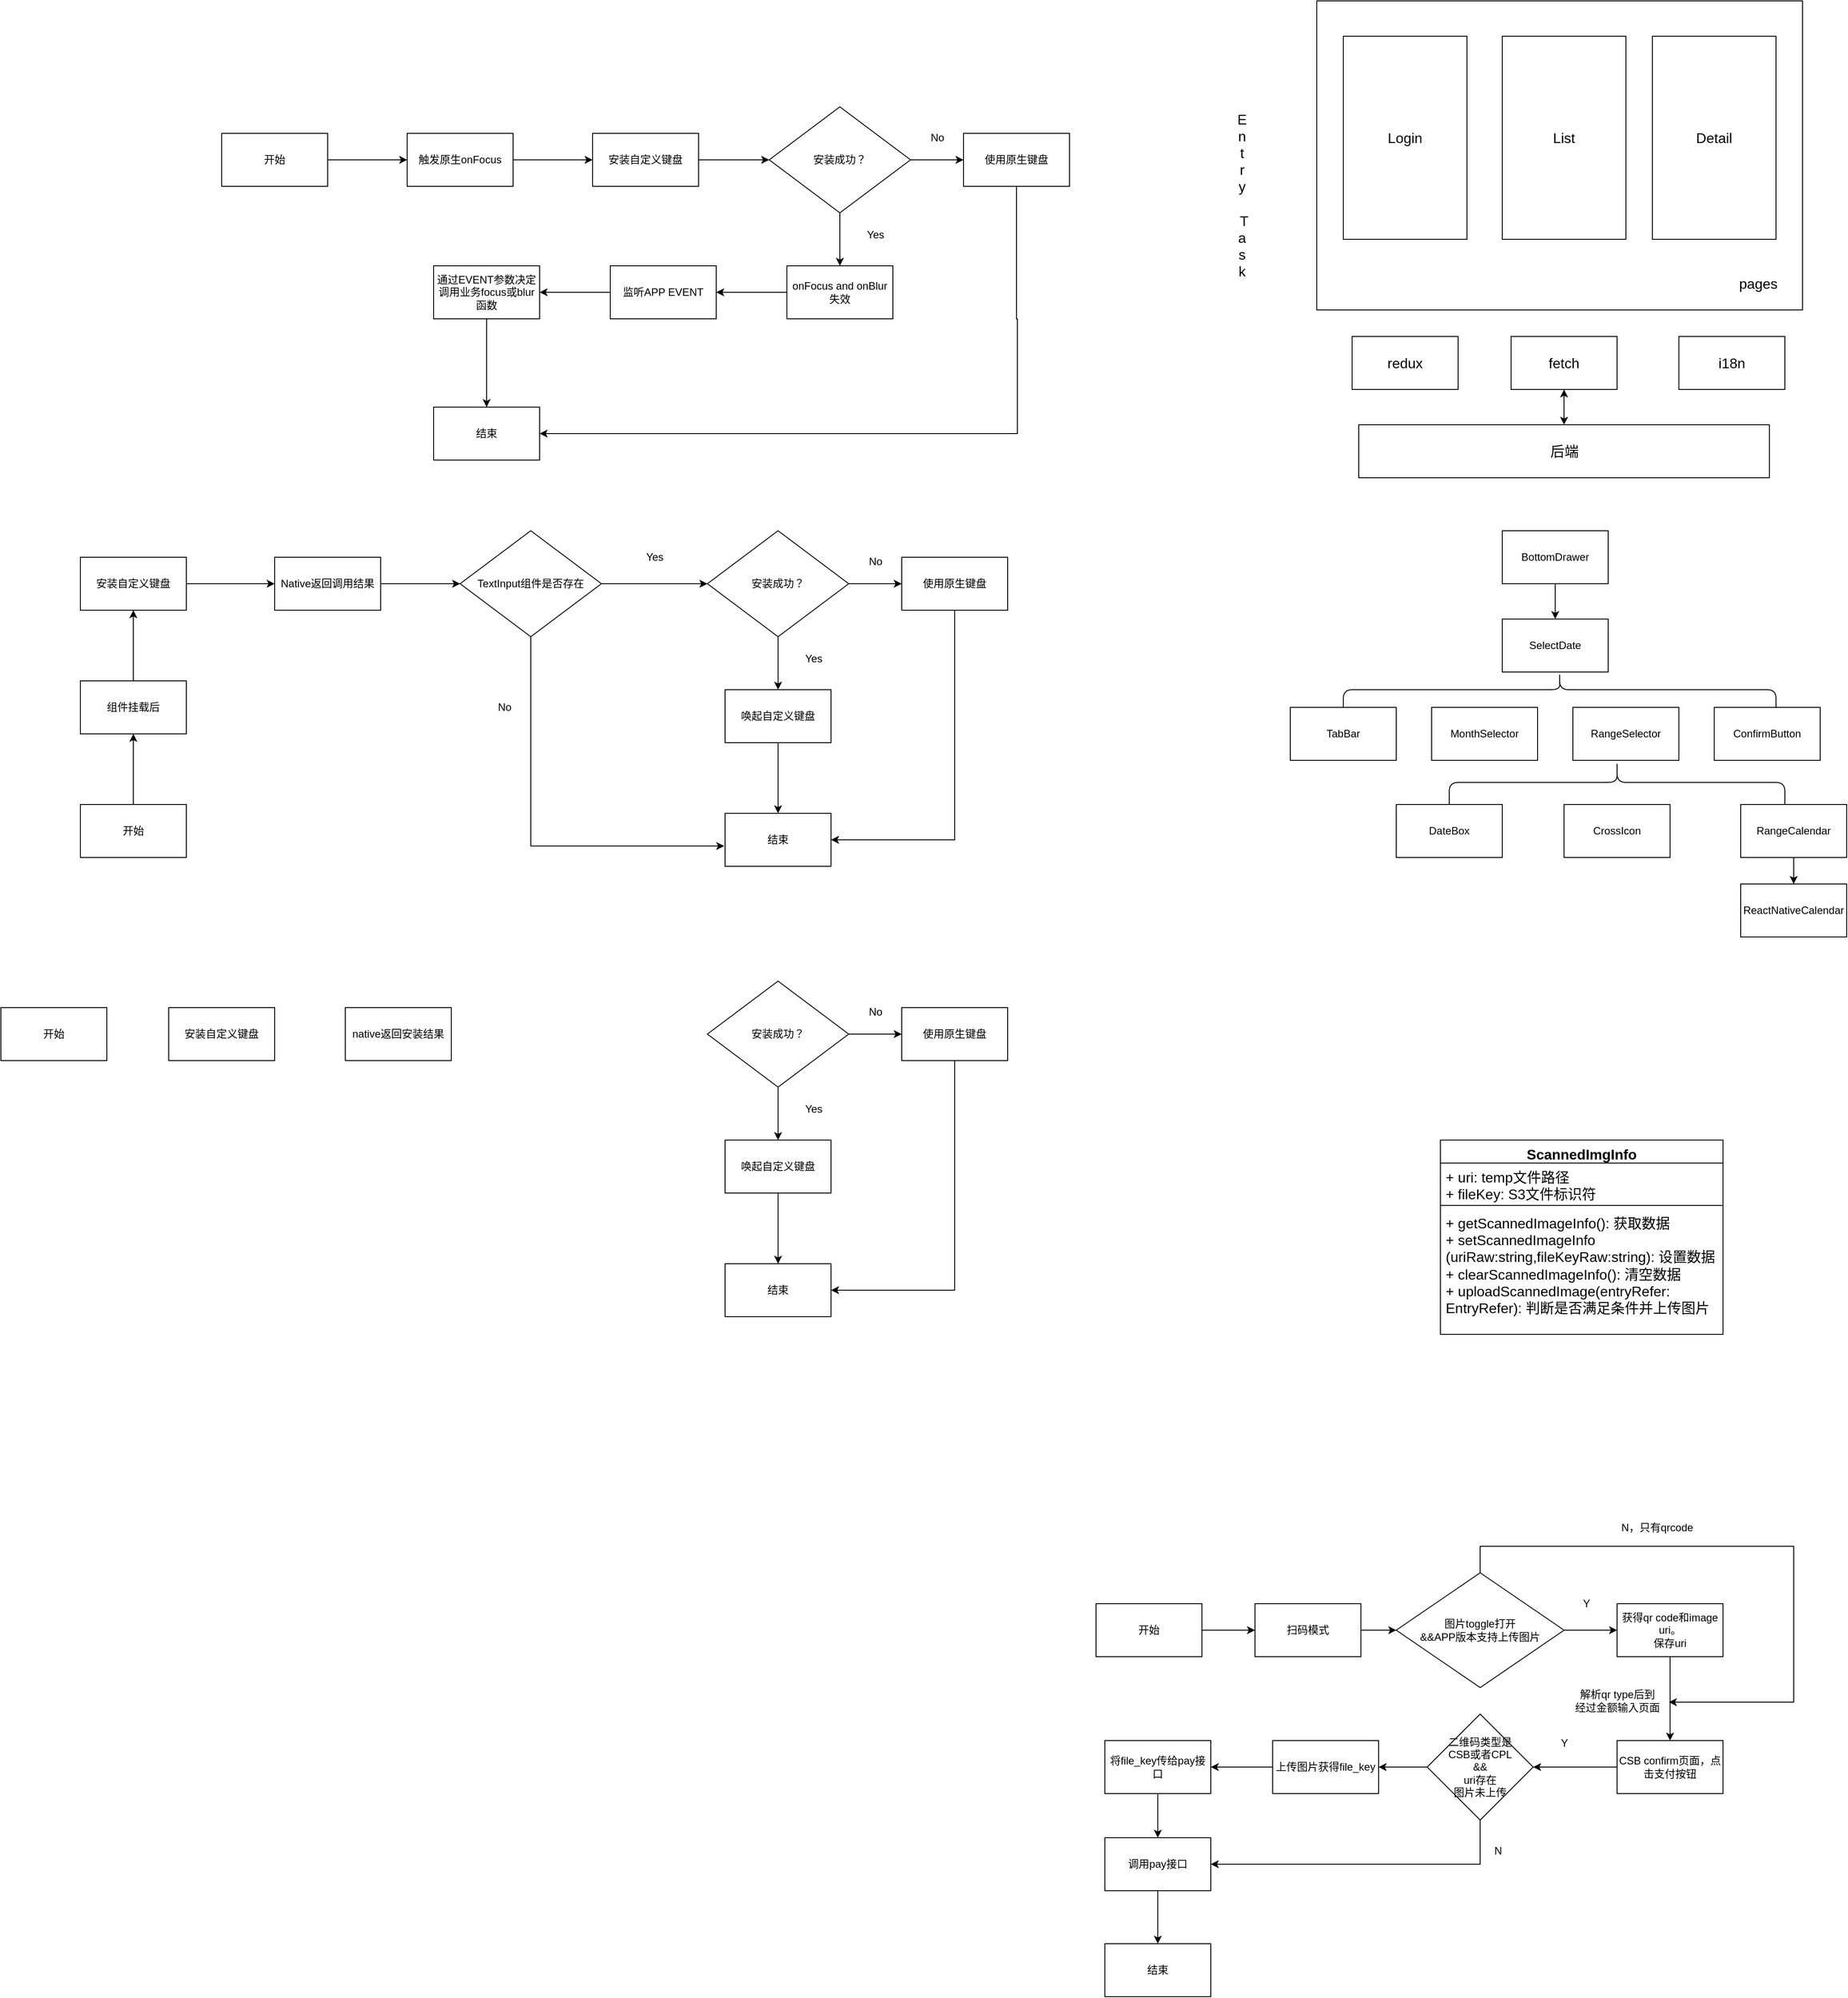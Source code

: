 <mxfile version="24.7.7">
  <diagram id="0hAP18SXrsMo2QthX8S5" name="Page-1">
    <mxGraphModel dx="2960" dy="705" grid="1" gridSize="10" guides="1" tooltips="1" connect="1" arrows="1" fold="1" page="1" pageScale="1" pageWidth="827" pageHeight="1169" math="0" shadow="0">
      <root>
        <mxCell id="0" />
        <mxCell id="1" parent="0" />
        <mxCell id="0AzlVGfA-dQduF-Cls8U-2" value="redux" style="rounded=0;whiteSpace=wrap;html=1;fontSize=16;" parent="1" vertex="1">
          <mxGeometry x="190" y="420" width="120" height="60" as="geometry" />
        </mxCell>
        <mxCell id="0AzlVGfA-dQduF-Cls8U-3" value="fetch" style="rounded=0;whiteSpace=wrap;html=1;fontSize=16;" parent="1" vertex="1">
          <mxGeometry x="370" y="420" width="120" height="60" as="geometry" />
        </mxCell>
        <mxCell id="0AzlVGfA-dQduF-Cls8U-4" value="i18n" style="rounded=0;whiteSpace=wrap;html=1;fontSize=16;" parent="1" vertex="1">
          <mxGeometry x="560" y="420" width="120" height="60" as="geometry" />
        </mxCell>
        <mxCell id="0AzlVGfA-dQduF-Cls8U-6" value="" style="rounded=0;whiteSpace=wrap;html=1;fontSize=16;" parent="1" vertex="1">
          <mxGeometry x="150" y="40" width="550" height="350" as="geometry" />
        </mxCell>
        <mxCell id="0AzlVGfA-dQduF-Cls8U-8" value="Login" style="rounded=0;whiteSpace=wrap;html=1;fontSize=16;" parent="1" vertex="1">
          <mxGeometry x="180" y="80" width="140" height="230" as="geometry" />
        </mxCell>
        <mxCell id="0AzlVGfA-dQduF-Cls8U-9" value="List" style="rounded=0;whiteSpace=wrap;html=1;fontSize=16;" parent="1" vertex="1">
          <mxGeometry x="360" y="80" width="140" height="230" as="geometry" />
        </mxCell>
        <mxCell id="0AzlVGfA-dQduF-Cls8U-10" value="Detail" style="rounded=0;whiteSpace=wrap;html=1;fontSize=16;" parent="1" vertex="1">
          <mxGeometry x="530" y="80" width="140" height="230" as="geometry" />
        </mxCell>
        <mxCell id="0AzlVGfA-dQduF-Cls8U-12" value="后端" style="rounded=0;whiteSpace=wrap;html=1;fontSize=16;" parent="1" vertex="1">
          <mxGeometry x="197.5" y="520" width="465" height="60" as="geometry" />
        </mxCell>
        <mxCell id="0AzlVGfA-dQduF-Cls8U-15" value="" style="endArrow=classic;startArrow=classic;html=1;entryX=0.5;entryY=1;entryDx=0;entryDy=0;exitX=0.5;exitY=0;exitDx=0;exitDy=0;fontSize=16;" parent="1" source="0AzlVGfA-dQduF-Cls8U-12" target="0AzlVGfA-dQduF-Cls8U-3" edge="1">
          <mxGeometry width="50" height="50" relative="1" as="geometry">
            <mxPoint x="390" y="450" as="sourcePoint" />
            <mxPoint x="440" y="400" as="targetPoint" />
          </mxGeometry>
        </mxCell>
        <mxCell id="0AzlVGfA-dQduF-Cls8U-16" value="pages" style="text;html=1;strokeColor=none;fillColor=none;align=center;verticalAlign=middle;whiteSpace=wrap;rounded=0;fontSize=16;" parent="1" vertex="1">
          <mxGeometry x="630" y="350" width="40" height="20" as="geometry" />
        </mxCell>
        <mxCell id="0AzlVGfA-dQduF-Cls8U-17" value="E&lt;br&gt;n&lt;br&gt;t&lt;br&gt;r&lt;br&gt;y&lt;br&gt;&lt;br&gt;&amp;nbsp;T&lt;br&gt;a&lt;br&gt;s&lt;br&gt;k" style="text;html=1;align=center;verticalAlign=middle;resizable=0;points=[];autosize=1;strokeColor=none;fontSize=16;" parent="1" vertex="1">
          <mxGeometry x="50" y="160" width="30" height="200" as="geometry" />
        </mxCell>
        <mxCell id="7EAuZe803R1eIzOgJ_RW-12" value="" style="edgeStyle=orthogonalEdgeStyle;rounded=0;orthogonalLoop=1;jettySize=auto;html=1;" parent="1" source="7EAuZe803R1eIzOgJ_RW-1" target="7EAuZe803R1eIzOgJ_RW-2" edge="1">
          <mxGeometry relative="1" as="geometry" />
        </mxCell>
        <mxCell id="7EAuZe803R1eIzOgJ_RW-1" value="BottomDrawer" style="rounded=0;whiteSpace=wrap;html=1;" parent="1" vertex="1">
          <mxGeometry x="360" y="640" width="120" height="60" as="geometry" />
        </mxCell>
        <mxCell id="7EAuZe803R1eIzOgJ_RW-2" value="SelectDate" style="rounded=0;whiteSpace=wrap;html=1;" parent="1" vertex="1">
          <mxGeometry x="360" y="740" width="120" height="60" as="geometry" />
        </mxCell>
        <mxCell id="7EAuZe803R1eIzOgJ_RW-3" value="TabBar" style="rounded=0;whiteSpace=wrap;html=1;" parent="1" vertex="1">
          <mxGeometry x="120" y="840" width="120" height="60" as="geometry" />
        </mxCell>
        <mxCell id="7EAuZe803R1eIzOgJ_RW-4" value="MonthSelector" style="rounded=0;whiteSpace=wrap;html=1;" parent="1" vertex="1">
          <mxGeometry x="280" y="840" width="120" height="60" as="geometry" />
        </mxCell>
        <mxCell id="7EAuZe803R1eIzOgJ_RW-5" value="RangeSelector" style="rounded=0;whiteSpace=wrap;html=1;" parent="1" vertex="1">
          <mxGeometry x="440" y="840" width="120" height="60" as="geometry" />
        </mxCell>
        <mxCell id="7EAuZe803R1eIzOgJ_RW-6" value="ConfirmButton" style="rounded=0;whiteSpace=wrap;html=1;" parent="1" vertex="1">
          <mxGeometry x="600" y="840" width="120" height="60" as="geometry" />
        </mxCell>
        <mxCell id="7EAuZe803R1eIzOgJ_RW-7" value="DateBox" style="rounded=0;whiteSpace=wrap;html=1;" parent="1" vertex="1">
          <mxGeometry x="240" y="950" width="120" height="60" as="geometry" />
        </mxCell>
        <mxCell id="7EAuZe803R1eIzOgJ_RW-9" value="CrossIcon" style="rounded=0;whiteSpace=wrap;html=1;" parent="1" vertex="1">
          <mxGeometry x="430" y="950" width="120" height="60" as="geometry" />
        </mxCell>
        <mxCell id="7EAuZe803R1eIzOgJ_RW-17" value="" style="edgeStyle=orthogonalEdgeStyle;rounded=0;orthogonalLoop=1;jettySize=auto;html=1;" parent="1" source="7EAuZe803R1eIzOgJ_RW-10" target="7EAuZe803R1eIzOgJ_RW-11" edge="1">
          <mxGeometry relative="1" as="geometry" />
        </mxCell>
        <mxCell id="7EAuZe803R1eIzOgJ_RW-10" value="RangeCalendar" style="rounded=0;whiteSpace=wrap;html=1;" parent="1" vertex="1">
          <mxGeometry x="630" y="950" width="120" height="60" as="geometry" />
        </mxCell>
        <mxCell id="7EAuZe803R1eIzOgJ_RW-11" value="ReactNativeCalendar" style="rounded=0;whiteSpace=wrap;html=1;" parent="1" vertex="1">
          <mxGeometry x="630" y="1040" width="120" height="60" as="geometry" />
        </mxCell>
        <mxCell id="7EAuZe803R1eIzOgJ_RW-15" value="" style="shape=curlyBracket;whiteSpace=wrap;html=1;rounded=1;labelPosition=left;verticalLabelPosition=middle;align=right;verticalAlign=middle;direction=south;" parent="1" vertex="1">
          <mxGeometry x="180" y="800" width="490" height="40" as="geometry" />
        </mxCell>
        <mxCell id="7EAuZe803R1eIzOgJ_RW-16" value="" style="shape=curlyBracket;whiteSpace=wrap;html=1;rounded=1;labelPosition=left;verticalLabelPosition=middle;align=right;verticalAlign=middle;direction=south;" parent="1" vertex="1">
          <mxGeometry x="300" y="900" width="380" height="50" as="geometry" />
        </mxCell>
        <mxCell id="N86VpqHUXwsNs4kS9WFf-1" value="ScannedImgInfo" style="swimlane;fontStyle=1;align=center;verticalAlign=top;childLayout=stackLayout;horizontal=1;startSize=26;horizontalStack=0;resizeParent=1;resizeParentMax=0;resizeLast=0;collapsible=1;marginBottom=0;whiteSpace=wrap;html=1;fontSize=16;" parent="1" vertex="1">
          <mxGeometry x="290" y="1330" width="320" height="220" as="geometry" />
        </mxCell>
        <mxCell id="N86VpqHUXwsNs4kS9WFf-2" value="+ uri: temp文件路径&lt;div style=&quot;font-size: 16px;&quot;&gt;+ fileKey: S3文件标识符&lt;/div&gt;" style="text;strokeColor=none;fillColor=none;align=left;verticalAlign=top;spacingLeft=4;spacingRight=4;overflow=hidden;rotatable=0;points=[[0,0.5],[1,0.5]];portConstraint=eastwest;whiteSpace=wrap;html=1;fontSize=16;" parent="N86VpqHUXwsNs4kS9WFf-1" vertex="1">
          <mxGeometry y="26" width="320" height="44" as="geometry" />
        </mxCell>
        <mxCell id="N86VpqHUXwsNs4kS9WFf-3" value="" style="line;strokeWidth=1;fillColor=none;align=left;verticalAlign=middle;spacingTop=-1;spacingLeft=3;spacingRight=3;rotatable=0;labelPosition=right;points=[];portConstraint=eastwest;strokeColor=inherit;fontSize=16;" parent="N86VpqHUXwsNs4kS9WFf-1" vertex="1">
          <mxGeometry y="70" width="320" height="8" as="geometry" />
        </mxCell>
        <mxCell id="N86VpqHUXwsNs4kS9WFf-4" value="+ getScannedImageInfo(): 获取数据&lt;div style=&quot;font-size: 16px;&quot;&gt;+&amp;nbsp;setScannedImageInfo&lt;/div&gt;&lt;div style=&quot;font-size: 16px;&quot;&gt;(uriRaw:string,fileKeyRaw:string): 设置数据&lt;/div&gt;&lt;div style=&quot;font-size: 16px;&quot;&gt;+&amp;nbsp;clearScannedImageInfo(): 清空数据&lt;/div&gt;&lt;div style=&quot;font-size: 16px;&quot;&gt;+&amp;nbsp;uploadScannedImage(entryRefer: EntryRefer): 判断是否满足条件并上传图片&lt;/div&gt;" style="text;strokeColor=none;fillColor=none;align=left;verticalAlign=top;spacingLeft=4;spacingRight=4;overflow=hidden;rotatable=0;points=[[0,0.5],[1,0.5]];portConstraint=eastwest;whiteSpace=wrap;html=1;fontSize=16;" parent="N86VpqHUXwsNs4kS9WFf-1" vertex="1">
          <mxGeometry y="78" width="320" height="142" as="geometry" />
        </mxCell>
        <mxCell id="N86VpqHUXwsNs4kS9WFf-30" value="" style="edgeStyle=orthogonalEdgeStyle;rounded=0;orthogonalLoop=1;jettySize=auto;html=1;" parent="1" source="N86VpqHUXwsNs4kS9WFf-5" target="N86VpqHUXwsNs4kS9WFf-6" edge="1">
          <mxGeometry relative="1" as="geometry" />
        </mxCell>
        <mxCell id="N86VpqHUXwsNs4kS9WFf-5" value="开始" style="rounded=0;whiteSpace=wrap;html=1;" parent="1" vertex="1">
          <mxGeometry x="-100" y="1855" width="120" height="60" as="geometry" />
        </mxCell>
        <mxCell id="N86VpqHUXwsNs4kS9WFf-9" value="" style="edgeStyle=orthogonalEdgeStyle;rounded=0;orthogonalLoop=1;jettySize=auto;html=1;" parent="1" source="N86VpqHUXwsNs4kS9WFf-6" target="N86VpqHUXwsNs4kS9WFf-8" edge="1">
          <mxGeometry relative="1" as="geometry" />
        </mxCell>
        <mxCell id="N86VpqHUXwsNs4kS9WFf-6" value="扫码模式" style="rounded=0;whiteSpace=wrap;html=1;" parent="1" vertex="1">
          <mxGeometry x="80" y="1855" width="120" height="60" as="geometry" />
        </mxCell>
        <mxCell id="N86VpqHUXwsNs4kS9WFf-12" value="" style="edgeStyle=orthogonalEdgeStyle;rounded=0;orthogonalLoop=1;jettySize=auto;html=1;" parent="1" source="N86VpqHUXwsNs4kS9WFf-8" target="N86VpqHUXwsNs4kS9WFf-11" edge="1">
          <mxGeometry relative="1" as="geometry" />
        </mxCell>
        <mxCell id="N86VpqHUXwsNs4kS9WFf-32" value="" style="edgeStyle=orthogonalEdgeStyle;rounded=0;orthogonalLoop=1;jettySize=auto;html=1;entryX=-0.035;entryY=0.549;entryDx=0;entryDy=0;entryPerimeter=0;" parent="1" source="N86VpqHUXwsNs4kS9WFf-8" edge="1">
          <mxGeometry relative="1" as="geometry">
            <mxPoint x="548.65" y="1966.47" as="targetPoint" />
            <Array as="points">
              <mxPoint x="335" y="1790" />
              <mxPoint x="690" y="1790" />
              <mxPoint x="690" y="1966" />
            </Array>
          </mxGeometry>
        </mxCell>
        <mxCell id="N86VpqHUXwsNs4kS9WFf-8" value="图片toggle打开&lt;div&gt;&amp;amp;&amp;amp;APP版本支持上传图片&lt;/div&gt;" style="rhombus;whiteSpace=wrap;html=1;" parent="1" vertex="1">
          <mxGeometry x="240" y="1820" width="190" height="130" as="geometry" />
        </mxCell>
        <mxCell id="N86VpqHUXwsNs4kS9WFf-10" value="Y" style="text;html=1;align=center;verticalAlign=middle;resizable=0;points=[];autosize=1;strokeColor=none;fillColor=none;" parent="1" vertex="1">
          <mxGeometry x="440" y="1840" width="30" height="30" as="geometry" />
        </mxCell>
        <mxCell id="N86VpqHUXwsNs4kS9WFf-15" value="" style="edgeStyle=orthogonalEdgeStyle;rounded=0;orthogonalLoop=1;jettySize=auto;html=1;" parent="1" source="N86VpqHUXwsNs4kS9WFf-11" target="N86VpqHUXwsNs4kS9WFf-13" edge="1">
          <mxGeometry relative="1" as="geometry" />
        </mxCell>
        <mxCell id="N86VpqHUXwsNs4kS9WFf-11" value="获得qr code和image uri。&lt;div&gt;保存uri&lt;/div&gt;" style="whiteSpace=wrap;html=1;" parent="1" vertex="1">
          <mxGeometry x="490" y="1855" width="120" height="60" as="geometry" />
        </mxCell>
        <mxCell id="N86VpqHUXwsNs4kS9WFf-20" value="" style="edgeStyle=orthogonalEdgeStyle;rounded=0;orthogonalLoop=1;jettySize=auto;html=1;" parent="1" source="N86VpqHUXwsNs4kS9WFf-13" target="N86VpqHUXwsNs4kS9WFf-19" edge="1">
          <mxGeometry relative="1" as="geometry" />
        </mxCell>
        <mxCell id="N86VpqHUXwsNs4kS9WFf-13" value="CSB confirm页面，点击支付按钮" style="whiteSpace=wrap;html=1;" parent="1" vertex="1">
          <mxGeometry x="490" y="2010" width="120" height="60" as="geometry" />
        </mxCell>
        <mxCell id="N86VpqHUXwsNs4kS9WFf-14" style="edgeStyle=orthogonalEdgeStyle;rounded=0;orthogonalLoop=1;jettySize=auto;html=1;exitX=0.5;exitY=1;exitDx=0;exitDy=0;" parent="1" source="N86VpqHUXwsNs4kS9WFf-13" target="N86VpqHUXwsNs4kS9WFf-13" edge="1">
          <mxGeometry relative="1" as="geometry" />
        </mxCell>
        <mxCell id="N86VpqHUXwsNs4kS9WFf-22" value="" style="edgeStyle=orthogonalEdgeStyle;rounded=0;orthogonalLoop=1;jettySize=auto;html=1;" parent="1" source="N86VpqHUXwsNs4kS9WFf-17" target="N86VpqHUXwsNs4kS9WFf-18" edge="1">
          <mxGeometry relative="1" as="geometry" />
        </mxCell>
        <mxCell id="N86VpqHUXwsNs4kS9WFf-17" value="上传图片获得file_key" style="whiteSpace=wrap;html=1;" parent="1" vertex="1">
          <mxGeometry x="100" y="2010" width="120" height="60" as="geometry" />
        </mxCell>
        <mxCell id="N86VpqHUXwsNs4kS9WFf-26" value="" style="edgeStyle=orthogonalEdgeStyle;rounded=0;orthogonalLoop=1;jettySize=auto;html=1;" parent="1" source="N86VpqHUXwsNs4kS9WFf-18" target="N86VpqHUXwsNs4kS9WFf-25" edge="1">
          <mxGeometry relative="1" as="geometry" />
        </mxCell>
        <mxCell id="N86VpqHUXwsNs4kS9WFf-18" value="将file_key传给pay接口" style="whiteSpace=wrap;html=1;" parent="1" vertex="1">
          <mxGeometry x="-90" y="2010" width="120" height="60" as="geometry" />
        </mxCell>
        <mxCell id="N86VpqHUXwsNs4kS9WFf-21" value="" style="edgeStyle=orthogonalEdgeStyle;rounded=0;orthogonalLoop=1;jettySize=auto;html=1;" parent="1" source="N86VpqHUXwsNs4kS9WFf-19" target="N86VpqHUXwsNs4kS9WFf-17" edge="1">
          <mxGeometry relative="1" as="geometry" />
        </mxCell>
        <mxCell id="N86VpqHUXwsNs4kS9WFf-27" style="edgeStyle=orthogonalEdgeStyle;rounded=0;orthogonalLoop=1;jettySize=auto;html=1;entryX=1;entryY=0.5;entryDx=0;entryDy=0;" parent="1" source="N86VpqHUXwsNs4kS9WFf-19" target="N86VpqHUXwsNs4kS9WFf-25" edge="1">
          <mxGeometry relative="1" as="geometry">
            <Array as="points">
              <mxPoint x="335" y="2150" />
            </Array>
          </mxGeometry>
        </mxCell>
        <mxCell id="N86VpqHUXwsNs4kS9WFf-19" value="二维码类型是&lt;div&gt;CSB或者CPL&lt;/div&gt;&lt;div&gt;&amp;amp;&amp;amp;&lt;/div&gt;&lt;div&gt;uri存在&lt;/div&gt;&lt;div&gt;图片未上传&lt;/div&gt;" style="rhombus;whiteSpace=wrap;html=1;" parent="1" vertex="1">
          <mxGeometry x="275" y="1980" width="120" height="120" as="geometry" />
        </mxCell>
        <mxCell id="N86VpqHUXwsNs4kS9WFf-23" value="结束" style="whiteSpace=wrap;html=1;" parent="1" vertex="1">
          <mxGeometry x="-90" y="2240" width="120" height="60" as="geometry" />
        </mxCell>
        <mxCell id="N86VpqHUXwsNs4kS9WFf-24" value="Y" style="text;html=1;align=center;verticalAlign=middle;resizable=0;points=[];autosize=1;strokeColor=none;fillColor=none;" parent="1" vertex="1">
          <mxGeometry x="415" y="1998" width="30" height="30" as="geometry" />
        </mxCell>
        <mxCell id="N86VpqHUXwsNs4kS9WFf-29" value="" style="edgeStyle=orthogonalEdgeStyle;rounded=0;orthogonalLoop=1;jettySize=auto;html=1;" parent="1" source="N86VpqHUXwsNs4kS9WFf-25" target="N86VpqHUXwsNs4kS9WFf-23" edge="1">
          <mxGeometry relative="1" as="geometry" />
        </mxCell>
        <mxCell id="N86VpqHUXwsNs4kS9WFf-25" value="调用pay接口" style="whiteSpace=wrap;html=1;" parent="1" vertex="1">
          <mxGeometry x="-90" y="2120" width="120" height="60" as="geometry" />
        </mxCell>
        <mxCell id="N86VpqHUXwsNs4kS9WFf-28" value="N" style="text;html=1;align=center;verticalAlign=middle;resizable=0;points=[];autosize=1;strokeColor=none;fillColor=none;" parent="1" vertex="1">
          <mxGeometry x="340" y="2120" width="30" height="30" as="geometry" />
        </mxCell>
        <mxCell id="N86VpqHUXwsNs4kS9WFf-33" value="N，只有qrcode" style="text;html=1;align=center;verticalAlign=middle;resizable=0;points=[];autosize=1;strokeColor=none;fillColor=none;" parent="1" vertex="1">
          <mxGeometry x="485" y="1754" width="100" height="30" as="geometry" />
        </mxCell>
        <mxCell id="N86VpqHUXwsNs4kS9WFf-34" value="解析qr type后到&lt;div&gt;经过金额输入页面&lt;/div&gt;" style="text;html=1;align=center;verticalAlign=middle;resizable=0;points=[];autosize=1;strokeColor=none;fillColor=none;" parent="1" vertex="1">
          <mxGeometry x="430" y="1945" width="120" height="40" as="geometry" />
        </mxCell>
        <mxCell id="R_xEhL4o1WV7Pzbjf2uw-11" value="" style="edgeStyle=orthogonalEdgeStyle;rounded=0;orthogonalLoop=1;jettySize=auto;html=1;" edge="1" parent="1" source="R_xEhL4o1WV7Pzbjf2uw-1" target="R_xEhL4o1WV7Pzbjf2uw-2">
          <mxGeometry relative="1" as="geometry" />
        </mxCell>
        <mxCell id="R_xEhL4o1WV7Pzbjf2uw-1" value="触发原生onFocus" style="rounded=0;whiteSpace=wrap;html=1;" vertex="1" parent="1">
          <mxGeometry x="-880" y="190" width="120" height="60" as="geometry" />
        </mxCell>
        <mxCell id="R_xEhL4o1WV7Pzbjf2uw-12" value="" style="edgeStyle=orthogonalEdgeStyle;rounded=0;orthogonalLoop=1;jettySize=auto;html=1;" edge="1" parent="1" source="R_xEhL4o1WV7Pzbjf2uw-2" target="R_xEhL4o1WV7Pzbjf2uw-4">
          <mxGeometry relative="1" as="geometry" />
        </mxCell>
        <mxCell id="R_xEhL4o1WV7Pzbjf2uw-2" value="安装自定义键盘" style="rounded=0;whiteSpace=wrap;html=1;" vertex="1" parent="1">
          <mxGeometry x="-670" y="190" width="120" height="60" as="geometry" />
        </mxCell>
        <mxCell id="R_xEhL4o1WV7Pzbjf2uw-18" style="edgeStyle=orthogonalEdgeStyle;rounded=0;orthogonalLoop=1;jettySize=auto;html=1;entryX=1;entryY=0.5;entryDx=0;entryDy=0;" edge="1" parent="1" source="R_xEhL4o1WV7Pzbjf2uw-3" target="R_xEhL4o1WV7Pzbjf2uw-9">
          <mxGeometry relative="1" as="geometry">
            <mxPoint x="-190" y="550" as="targetPoint" />
            <Array as="points">
              <mxPoint x="-190" y="400" />
              <mxPoint x="-189" y="400" />
              <mxPoint x="-189" y="530" />
            </Array>
          </mxGeometry>
        </mxCell>
        <mxCell id="R_xEhL4o1WV7Pzbjf2uw-3" value="使用原生键盘" style="rounded=0;whiteSpace=wrap;html=1;" vertex="1" parent="1">
          <mxGeometry x="-250" y="190" width="120" height="60" as="geometry" />
        </mxCell>
        <mxCell id="R_xEhL4o1WV7Pzbjf2uw-13" value="" style="edgeStyle=orthogonalEdgeStyle;rounded=0;orthogonalLoop=1;jettySize=auto;html=1;" edge="1" parent="1" source="R_xEhL4o1WV7Pzbjf2uw-4" target="R_xEhL4o1WV7Pzbjf2uw-3">
          <mxGeometry relative="1" as="geometry" />
        </mxCell>
        <mxCell id="R_xEhL4o1WV7Pzbjf2uw-14" value="" style="edgeStyle=orthogonalEdgeStyle;rounded=0;orthogonalLoop=1;jettySize=auto;html=1;" edge="1" parent="1" source="R_xEhL4o1WV7Pzbjf2uw-4" target="R_xEhL4o1WV7Pzbjf2uw-5">
          <mxGeometry relative="1" as="geometry" />
        </mxCell>
        <mxCell id="R_xEhL4o1WV7Pzbjf2uw-4" value="安装成功？" style="rhombus;whiteSpace=wrap;html=1;" vertex="1" parent="1">
          <mxGeometry x="-470" y="160" width="160" height="120" as="geometry" />
        </mxCell>
        <mxCell id="R_xEhL4o1WV7Pzbjf2uw-15" value="" style="edgeStyle=orthogonalEdgeStyle;rounded=0;orthogonalLoop=1;jettySize=auto;html=1;" edge="1" parent="1" source="R_xEhL4o1WV7Pzbjf2uw-5" target="R_xEhL4o1WV7Pzbjf2uw-6">
          <mxGeometry relative="1" as="geometry" />
        </mxCell>
        <mxCell id="R_xEhL4o1WV7Pzbjf2uw-5" value="onFocus and onBlur 失效" style="rounded=0;whiteSpace=wrap;html=1;" vertex="1" parent="1">
          <mxGeometry x="-450" y="340" width="120" height="60" as="geometry" />
        </mxCell>
        <mxCell id="R_xEhL4o1WV7Pzbjf2uw-16" value="" style="edgeStyle=orthogonalEdgeStyle;rounded=0;orthogonalLoop=1;jettySize=auto;html=1;" edge="1" parent="1" source="R_xEhL4o1WV7Pzbjf2uw-6" target="R_xEhL4o1WV7Pzbjf2uw-7">
          <mxGeometry relative="1" as="geometry" />
        </mxCell>
        <mxCell id="R_xEhL4o1WV7Pzbjf2uw-6" value="监听APP EVENT" style="rounded=0;whiteSpace=wrap;html=1;" vertex="1" parent="1">
          <mxGeometry x="-650" y="340" width="120" height="60" as="geometry" />
        </mxCell>
        <mxCell id="R_xEhL4o1WV7Pzbjf2uw-17" value="" style="edgeStyle=orthogonalEdgeStyle;rounded=0;orthogonalLoop=1;jettySize=auto;html=1;" edge="1" parent="1" source="R_xEhL4o1WV7Pzbjf2uw-7" target="R_xEhL4o1WV7Pzbjf2uw-9">
          <mxGeometry relative="1" as="geometry" />
        </mxCell>
        <mxCell id="R_xEhL4o1WV7Pzbjf2uw-7" value="通过EVENT参数决定调用业务focus或blur函数" style="rounded=0;whiteSpace=wrap;html=1;" vertex="1" parent="1">
          <mxGeometry x="-850" y="340" width="120" height="60" as="geometry" />
        </mxCell>
        <mxCell id="R_xEhL4o1WV7Pzbjf2uw-10" value="" style="edgeStyle=orthogonalEdgeStyle;rounded=0;orthogonalLoop=1;jettySize=auto;html=1;" edge="1" parent="1" source="R_xEhL4o1WV7Pzbjf2uw-8" target="R_xEhL4o1WV7Pzbjf2uw-1">
          <mxGeometry relative="1" as="geometry" />
        </mxCell>
        <mxCell id="R_xEhL4o1WV7Pzbjf2uw-8" value="开始" style="rounded=0;whiteSpace=wrap;html=1;" vertex="1" parent="1">
          <mxGeometry x="-1090" y="190" width="120" height="60" as="geometry" />
        </mxCell>
        <mxCell id="R_xEhL4o1WV7Pzbjf2uw-9" value="结束" style="whiteSpace=wrap;html=1;" vertex="1" parent="1">
          <mxGeometry x="-850" y="500" width="120" height="60" as="geometry" />
        </mxCell>
        <mxCell id="R_xEhL4o1WV7Pzbjf2uw-19" value="No" style="text;html=1;align=center;verticalAlign=middle;resizable=0;points=[];autosize=1;strokeColor=none;fillColor=none;" vertex="1" parent="1">
          <mxGeometry x="-300" y="180" width="40" height="30" as="geometry" />
        </mxCell>
        <mxCell id="R_xEhL4o1WV7Pzbjf2uw-20" value="Yes" style="text;html=1;align=center;verticalAlign=middle;resizable=0;points=[];autosize=1;strokeColor=none;fillColor=none;" vertex="1" parent="1">
          <mxGeometry x="-370" y="290" width="40" height="30" as="geometry" />
        </mxCell>
        <mxCell id="R_xEhL4o1WV7Pzbjf2uw-22" value="" style="edgeStyle=orthogonalEdgeStyle;rounded=0;orthogonalLoop=1;jettySize=auto;html=1;" edge="1" parent="1" source="R_xEhL4o1WV7Pzbjf2uw-23" target="R_xEhL4o1WV7Pzbjf2uw-25">
          <mxGeometry relative="1" as="geometry" />
        </mxCell>
        <mxCell id="R_xEhL4o1WV7Pzbjf2uw-23" value="组件挂载后" style="rounded=0;whiteSpace=wrap;html=1;" vertex="1" parent="1">
          <mxGeometry x="-1250" y="810" width="120" height="60" as="geometry" />
        </mxCell>
        <mxCell id="R_xEhL4o1WV7Pzbjf2uw-25" value="安装自定义键盘" style="rounded=0;whiteSpace=wrap;html=1;" vertex="1" parent="1">
          <mxGeometry x="-1250" y="670" width="120" height="60" as="geometry" />
        </mxCell>
        <mxCell id="R_xEhL4o1WV7Pzbjf2uw-43" style="edgeStyle=orthogonalEdgeStyle;rounded=0;orthogonalLoop=1;jettySize=auto;html=1;entryX=1;entryY=0.5;entryDx=0;entryDy=0;" edge="1" parent="1" source="R_xEhL4o1WV7Pzbjf2uw-27" target="R_xEhL4o1WV7Pzbjf2uw-39">
          <mxGeometry relative="1" as="geometry">
            <Array as="points">
              <mxPoint x="-260" y="990" />
            </Array>
          </mxGeometry>
        </mxCell>
        <mxCell id="R_xEhL4o1WV7Pzbjf2uw-27" value="使用原生键盘" style="rounded=0;whiteSpace=wrap;html=1;" vertex="1" parent="1">
          <mxGeometry x="-320" y="670" width="120" height="60" as="geometry" />
        </mxCell>
        <mxCell id="R_xEhL4o1WV7Pzbjf2uw-28" value="" style="edgeStyle=orthogonalEdgeStyle;rounded=0;orthogonalLoop=1;jettySize=auto;html=1;" edge="1" parent="1" source="R_xEhL4o1WV7Pzbjf2uw-30" target="R_xEhL4o1WV7Pzbjf2uw-27">
          <mxGeometry relative="1" as="geometry" />
        </mxCell>
        <mxCell id="R_xEhL4o1WV7Pzbjf2uw-29" value="" style="edgeStyle=orthogonalEdgeStyle;rounded=0;orthogonalLoop=1;jettySize=auto;html=1;" edge="1" parent="1" source="R_xEhL4o1WV7Pzbjf2uw-30" target="R_xEhL4o1WV7Pzbjf2uw-32">
          <mxGeometry relative="1" as="geometry" />
        </mxCell>
        <mxCell id="R_xEhL4o1WV7Pzbjf2uw-30" value="安装成功？" style="rhombus;whiteSpace=wrap;html=1;" vertex="1" parent="1">
          <mxGeometry x="-540" y="640" width="160" height="120" as="geometry" />
        </mxCell>
        <mxCell id="R_xEhL4o1WV7Pzbjf2uw-42" value="" style="edgeStyle=orthogonalEdgeStyle;rounded=0;orthogonalLoop=1;jettySize=auto;html=1;" edge="1" parent="1" source="R_xEhL4o1WV7Pzbjf2uw-32" target="R_xEhL4o1WV7Pzbjf2uw-39">
          <mxGeometry relative="1" as="geometry" />
        </mxCell>
        <mxCell id="R_xEhL4o1WV7Pzbjf2uw-32" value="唤起自定义键盘" style="rounded=0;whiteSpace=wrap;html=1;" vertex="1" parent="1">
          <mxGeometry x="-520" y="820" width="120" height="60" as="geometry" />
        </mxCell>
        <mxCell id="R_xEhL4o1WV7Pzbjf2uw-37" value="" style="edgeStyle=orthogonalEdgeStyle;rounded=0;orthogonalLoop=1;jettySize=auto;html=1;" edge="1" parent="1" source="R_xEhL4o1WV7Pzbjf2uw-38" target="R_xEhL4o1WV7Pzbjf2uw-23">
          <mxGeometry relative="1" as="geometry" />
        </mxCell>
        <mxCell id="R_xEhL4o1WV7Pzbjf2uw-38" value="开始" style="rounded=0;whiteSpace=wrap;html=1;" vertex="1" parent="1">
          <mxGeometry x="-1250" y="950" width="120" height="60" as="geometry" />
        </mxCell>
        <mxCell id="R_xEhL4o1WV7Pzbjf2uw-39" value="结束" style="whiteSpace=wrap;html=1;" vertex="1" parent="1">
          <mxGeometry x="-520" y="960" width="120" height="60" as="geometry" />
        </mxCell>
        <mxCell id="R_xEhL4o1WV7Pzbjf2uw-40" value="No" style="text;html=1;align=center;verticalAlign=middle;resizable=0;points=[];autosize=1;strokeColor=none;fillColor=none;" vertex="1" parent="1">
          <mxGeometry x="-370" y="660" width="40" height="30" as="geometry" />
        </mxCell>
        <mxCell id="R_xEhL4o1WV7Pzbjf2uw-41" value="Yes" style="text;html=1;align=center;verticalAlign=middle;resizable=0;points=[];autosize=1;strokeColor=none;fillColor=none;" vertex="1" parent="1">
          <mxGeometry x="-440" y="770" width="40" height="30" as="geometry" />
        </mxCell>
        <mxCell id="R_xEhL4o1WV7Pzbjf2uw-47" value="安装自定义键盘" style="rounded=0;whiteSpace=wrap;html=1;" vertex="1" parent="1">
          <mxGeometry x="-1150" y="1180" width="120" height="60" as="geometry" />
        </mxCell>
        <mxCell id="R_xEhL4o1WV7Pzbjf2uw-48" style="edgeStyle=orthogonalEdgeStyle;rounded=0;orthogonalLoop=1;jettySize=auto;html=1;entryX=1;entryY=0.5;entryDx=0;entryDy=0;" edge="1" parent="1" source="R_xEhL4o1WV7Pzbjf2uw-49" target="R_xEhL4o1WV7Pzbjf2uw-57">
          <mxGeometry relative="1" as="geometry">
            <Array as="points">
              <mxPoint x="-260" y="1500" />
            </Array>
          </mxGeometry>
        </mxCell>
        <mxCell id="R_xEhL4o1WV7Pzbjf2uw-49" value="使用原生键盘" style="rounded=0;whiteSpace=wrap;html=1;" vertex="1" parent="1">
          <mxGeometry x="-320" y="1180" width="120" height="60" as="geometry" />
        </mxCell>
        <mxCell id="R_xEhL4o1WV7Pzbjf2uw-50" value="" style="edgeStyle=orthogonalEdgeStyle;rounded=0;orthogonalLoop=1;jettySize=auto;html=1;" edge="1" parent="1" source="R_xEhL4o1WV7Pzbjf2uw-52" target="R_xEhL4o1WV7Pzbjf2uw-49">
          <mxGeometry relative="1" as="geometry" />
        </mxCell>
        <mxCell id="R_xEhL4o1WV7Pzbjf2uw-51" value="" style="edgeStyle=orthogonalEdgeStyle;rounded=0;orthogonalLoop=1;jettySize=auto;html=1;" edge="1" parent="1" source="R_xEhL4o1WV7Pzbjf2uw-52" target="R_xEhL4o1WV7Pzbjf2uw-54">
          <mxGeometry relative="1" as="geometry" />
        </mxCell>
        <mxCell id="R_xEhL4o1WV7Pzbjf2uw-52" value="安装成功？" style="rhombus;whiteSpace=wrap;html=1;" vertex="1" parent="1">
          <mxGeometry x="-540" y="1150" width="160" height="120" as="geometry" />
        </mxCell>
        <mxCell id="R_xEhL4o1WV7Pzbjf2uw-53" value="" style="edgeStyle=orthogonalEdgeStyle;rounded=0;orthogonalLoop=1;jettySize=auto;html=1;" edge="1" parent="1" source="R_xEhL4o1WV7Pzbjf2uw-54" target="R_xEhL4o1WV7Pzbjf2uw-57">
          <mxGeometry relative="1" as="geometry" />
        </mxCell>
        <mxCell id="R_xEhL4o1WV7Pzbjf2uw-54" value="唤起自定义键盘" style="rounded=0;whiteSpace=wrap;html=1;" vertex="1" parent="1">
          <mxGeometry x="-520" y="1330" width="120" height="60" as="geometry" />
        </mxCell>
        <mxCell id="R_xEhL4o1WV7Pzbjf2uw-56" value="开始" style="rounded=0;whiteSpace=wrap;html=1;" vertex="1" parent="1">
          <mxGeometry x="-1340" y="1180" width="120" height="60" as="geometry" />
        </mxCell>
        <mxCell id="R_xEhL4o1WV7Pzbjf2uw-57" value="结束" style="whiteSpace=wrap;html=1;" vertex="1" parent="1">
          <mxGeometry x="-520" y="1470" width="120" height="60" as="geometry" />
        </mxCell>
        <mxCell id="R_xEhL4o1WV7Pzbjf2uw-58" value="No" style="text;html=1;align=center;verticalAlign=middle;resizable=0;points=[];autosize=1;strokeColor=none;fillColor=none;" vertex="1" parent="1">
          <mxGeometry x="-370" y="1170" width="40" height="30" as="geometry" />
        </mxCell>
        <mxCell id="R_xEhL4o1WV7Pzbjf2uw-59" value="Yes" style="text;html=1;align=center;verticalAlign=middle;resizable=0;points=[];autosize=1;strokeColor=none;fillColor=none;" vertex="1" parent="1">
          <mxGeometry x="-440" y="1280" width="40" height="30" as="geometry" />
        </mxCell>
        <mxCell id="R_xEhL4o1WV7Pzbjf2uw-62" style="edgeStyle=orthogonalEdgeStyle;rounded=0;orthogonalLoop=1;jettySize=auto;html=1;entryX=-0.008;entryY=0.617;entryDx=0;entryDy=0;entryPerimeter=0;" edge="1" parent="1" source="R_xEhL4o1WV7Pzbjf2uw-60" target="R_xEhL4o1WV7Pzbjf2uw-39">
          <mxGeometry relative="1" as="geometry">
            <mxPoint x="-720" y="980" as="targetPoint" />
            <Array as="points">
              <mxPoint x="-740" y="997" />
            </Array>
          </mxGeometry>
        </mxCell>
        <mxCell id="R_xEhL4o1WV7Pzbjf2uw-68" style="edgeStyle=orthogonalEdgeStyle;rounded=0;orthogonalLoop=1;jettySize=auto;html=1;entryX=0;entryY=0.5;entryDx=0;entryDy=0;" edge="1" parent="1" source="R_xEhL4o1WV7Pzbjf2uw-60" target="R_xEhL4o1WV7Pzbjf2uw-30">
          <mxGeometry relative="1" as="geometry" />
        </mxCell>
        <mxCell id="R_xEhL4o1WV7Pzbjf2uw-60" value="TextInput组件是否存在" style="rhombus;whiteSpace=wrap;html=1;" vertex="1" parent="1">
          <mxGeometry x="-820" y="640" width="160" height="120" as="geometry" />
        </mxCell>
        <mxCell id="R_xEhL4o1WV7Pzbjf2uw-61" value="native返回安装结果" style="rounded=0;whiteSpace=wrap;html=1;" vertex="1" parent="1">
          <mxGeometry x="-950" y="1180" width="120" height="60" as="geometry" />
        </mxCell>
        <mxCell id="R_xEhL4o1WV7Pzbjf2uw-63" value="Yes" style="text;html=1;align=center;verticalAlign=middle;resizable=0;points=[];autosize=1;strokeColor=none;fillColor=none;" vertex="1" parent="1">
          <mxGeometry x="-620" y="655" width="40" height="30" as="geometry" />
        </mxCell>
        <mxCell id="R_xEhL4o1WV7Pzbjf2uw-65" value="" style="edgeStyle=orthogonalEdgeStyle;rounded=0;orthogonalLoop=1;jettySize=auto;html=1;" edge="1" parent="1" source="R_xEhL4o1WV7Pzbjf2uw-25" target="R_xEhL4o1WV7Pzbjf2uw-64">
          <mxGeometry relative="1" as="geometry">
            <mxPoint x="-980" y="700" as="sourcePoint" />
            <mxPoint x="-540" y="700" as="targetPoint" />
          </mxGeometry>
        </mxCell>
        <mxCell id="R_xEhL4o1WV7Pzbjf2uw-66" value="" style="edgeStyle=orthogonalEdgeStyle;rounded=0;orthogonalLoop=1;jettySize=auto;html=1;" edge="1" parent="1" source="R_xEhL4o1WV7Pzbjf2uw-64" target="R_xEhL4o1WV7Pzbjf2uw-60">
          <mxGeometry relative="1" as="geometry" />
        </mxCell>
        <mxCell id="R_xEhL4o1WV7Pzbjf2uw-64" value="Native返回调用结果" style="rounded=0;whiteSpace=wrap;html=1;" vertex="1" parent="1">
          <mxGeometry x="-1030" y="670" width="120" height="60" as="geometry" />
        </mxCell>
        <mxCell id="R_xEhL4o1WV7Pzbjf2uw-69" value="No" style="text;html=1;align=center;verticalAlign=middle;resizable=0;points=[];autosize=1;strokeColor=none;fillColor=none;" vertex="1" parent="1">
          <mxGeometry x="-790" y="825" width="40" height="30" as="geometry" />
        </mxCell>
      </root>
    </mxGraphModel>
  </diagram>
</mxfile>
